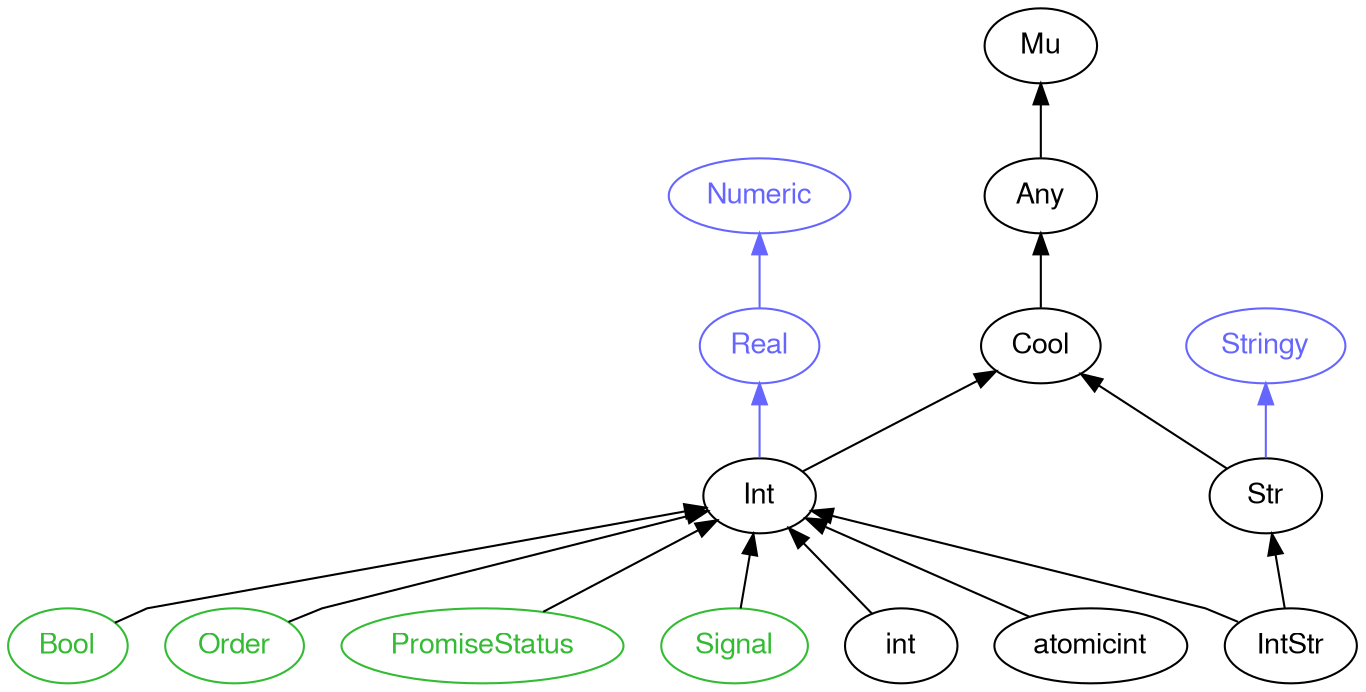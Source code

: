 digraph "perl6-type-graph" {
    rankdir=BT;
    splines=polyline;
    overlap=false; 
    // Types
    "Int" [color="#000000", fontcolor="#000000", href="/type/Int", fontname="FreeSans"];
    "Mu" [color="#000000", fontcolor="#000000", href="/type/Mu", fontname="FreeSans"];
    "Any" [color="#000000", fontcolor="#000000", href="/type/Any", fontname="FreeSans"];
    "Cool" [color="#000000", fontcolor="#000000", href="/type/Cool", fontname="FreeSans"];
    "Numeric" [color="#6666FF", fontcolor="#6666FF", href="/type/Numeric", fontname="FreeSans"];
    "Real" [color="#6666FF", fontcolor="#6666FF", href="/type/Real", fontname="FreeSans"];
    "Bool" [color="#33BB33", fontcolor="#33BB33", href="/type/Bool", fontname="FreeSans"];
    "Order" [color="#33BB33", fontcolor="#33BB33", href="/type/Order", fontname="FreeSans"];
    "PromiseStatus" [color="#33BB33", fontcolor="#33BB33", href="/type/PromiseStatus", fontname="FreeSans"];
    "Signal" [color="#33BB33", fontcolor="#33BB33", href="/type/Signal", fontname="FreeSans"];
    "int" [color="#000000", fontcolor="#000000", href="/type/int", fontname="FreeSans"];
    "Stringy" [color="#6666FF", fontcolor="#6666FF", href="/type/Stringy", fontname="FreeSans"];
    "Str" [color="#000000", fontcolor="#000000", href="/type/Str", fontname="FreeSans"];
    "IntStr" [color="#000000", fontcolor="#000000", href="/type/IntStr", fontname="FreeSans"];
    "atomicint" [color="#000000", fontcolor="#000000", href="/type/atomicint", fontname="FreeSans"];

    // Superclasses
    "Int" -> "Cool" [color="#000000"];
    "Any" -> "Mu" [color="#000000"];
    "Cool" -> "Any" [color="#000000"];
    "Bool" -> "Int" [color="#000000"];
    "Order" -> "Int" [color="#000000"];
    "PromiseStatus" -> "Int" [color="#000000"];
    "Signal" -> "Int" [color="#000000"];
    "int" -> "Int" [color="#000000"];
    "Str" -> "Cool" [color="#000000"];
    "IntStr" -> "Int" [color="#000000"];
    "IntStr" -> "Str" [color="#000000"];
    "atomicint" -> "Int" [color="#000000"];

    // Roles
    "Int" -> "Real" [color="#6666FF"];
    "Real" -> "Numeric" [color="#6666FF"];
    "Str" -> "Stringy" [color="#6666FF"];
}
